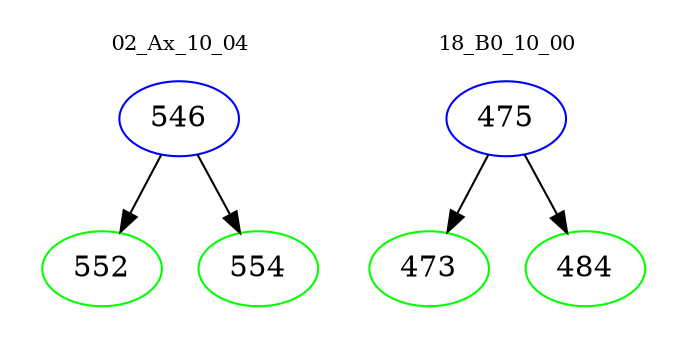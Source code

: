 digraph{
subgraph cluster_0 {
color = white
label = "02_Ax_10_04";
fontsize=10;
T0_546 [label="546", color="blue"]
T0_546 -> T0_552 [color="black"]
T0_552 [label="552", color="green"]
T0_546 -> T0_554 [color="black"]
T0_554 [label="554", color="green"]
}
subgraph cluster_1 {
color = white
label = "18_B0_10_00";
fontsize=10;
T1_475 [label="475", color="blue"]
T1_475 -> T1_473 [color="black"]
T1_473 [label="473", color="green"]
T1_475 -> T1_484 [color="black"]
T1_484 [label="484", color="green"]
}
}
